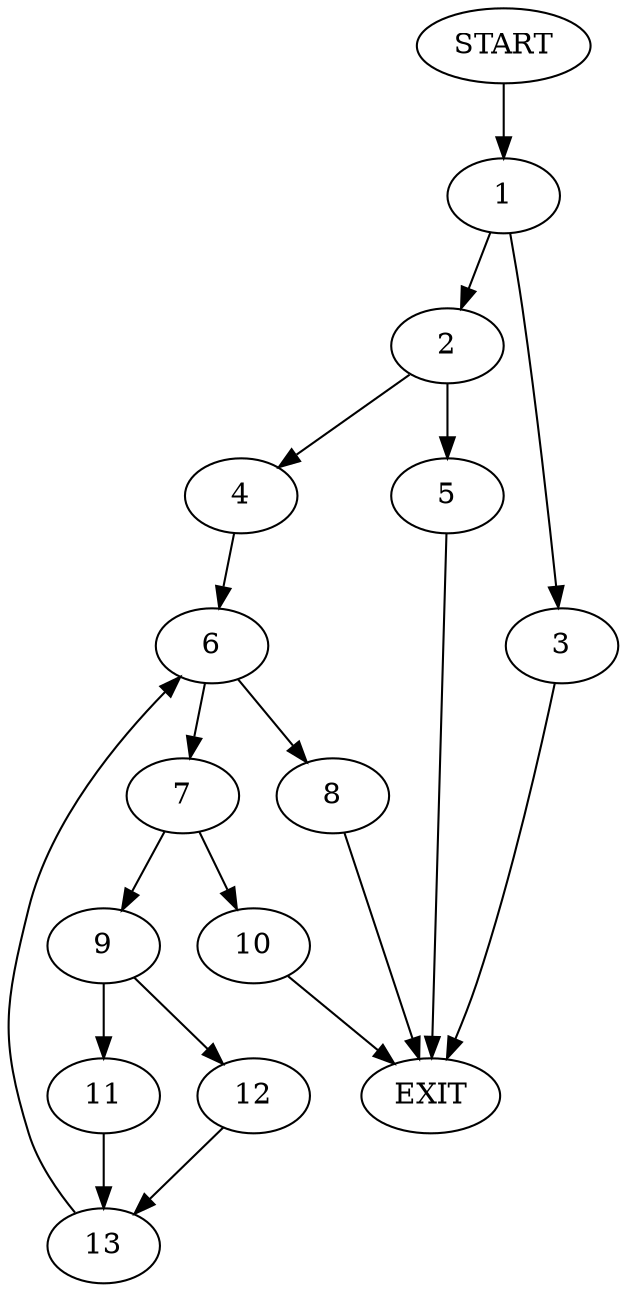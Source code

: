 digraph {
0 [label="START"]
14 [label="EXIT"]
0 -> 1
1 -> 2
1 -> 3
3 -> 14
2 -> 4
2 -> 5
4 -> 6
5 -> 14
6 -> 7
6 -> 8
8 -> 14
7 -> 9
7 -> 10
10 -> 14
9 -> 11
9 -> 12
11 -> 13
12 -> 13
13 -> 6
}
